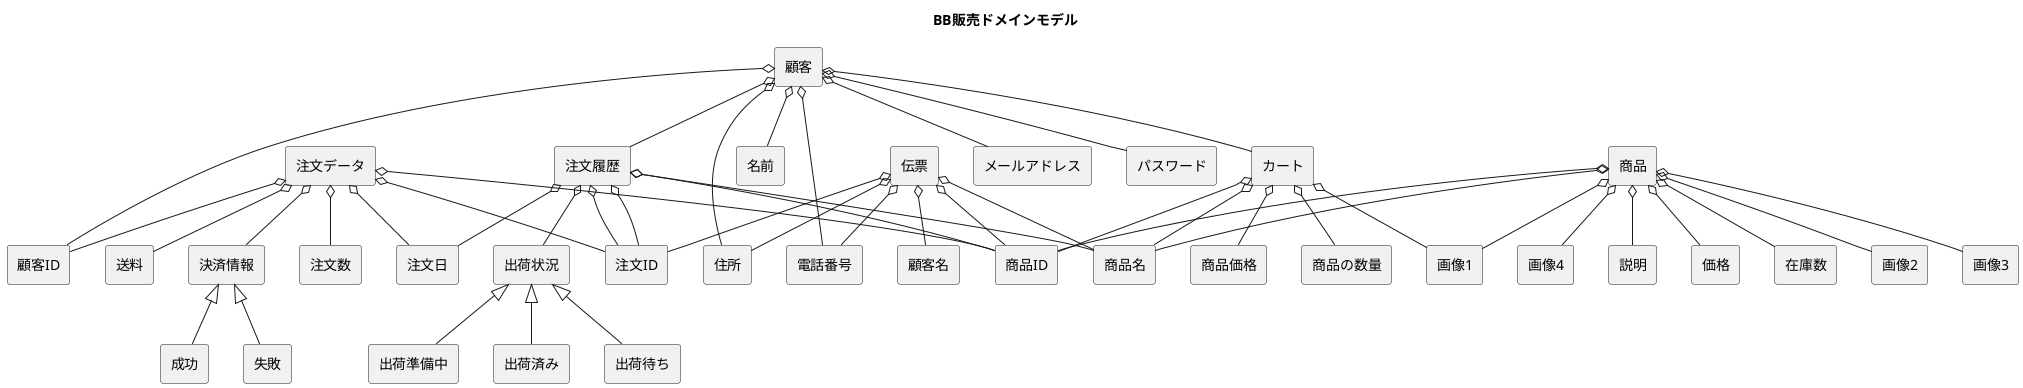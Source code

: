 @startuml

title BB販売ドメインモデル
skinparam componentStyle rectangle
[顧客] o-- [顧客ID]
[顧客] o-- [名前]
[顧客] o-- [住所]
[顧客] o-- [電話番号]
[顧客] o-- [メールアドレス]
[顧客] o-- [パスワード]
[顧客] o-- [注文履歴]
[顧客] o-- [カート]

[注文履歴] o-- [注文ID]
[注文履歴] o-- [注文日]
[注文履歴] o-- [商品ID]
[注文履歴] o-- [商品名]
[注文履歴] o-- [注文ID]
[注文履歴] o-- [出荷状況]

[出荷状況] <|-- [出荷準備中]
[出荷状況] <|-- [出荷済み]
[出荷状況] <|-- [出荷待ち]


[カート] o-- [商品ID]
[カート] o-- [商品名]
[カート] o-- [商品価格]
' 画像は商品に設定された画像1
[カート] o-- [画像1]
[カート] o-- [商品の数量]

[注文データ] o-- [注文ID]
[注文データ] o-- [顧客ID]
[注文データ] o-- [商品ID]
[注文データ] o-- [注文日]
[注文データ] o-- [注文数]
[注文データ] o-- [送料]
[注文データ] o-- [決済情報]

[伝票] o-- [注文ID]
[伝票] o-- [商品ID]
[伝票] o-- [商品名]
[伝票] o-- [顧客名]
[伝票] o-- [住所]
[伝票] o-- [電話番号]

[決済情報] <|-- [成功]
[決済情報] <|-- [失敗]

[商品] o-- [商品ID]
[商品] o-- [商品名]
[商品] o-- [説明]
[商品] o-- [価格]
[商品] o-- [在庫数]
' 画像1はNOT NULL
[商品] o-- [画像1]
[商品] o-- [画像2]
[商品] o-- [画像3]
[商品] o-- [画像4]

@enduml